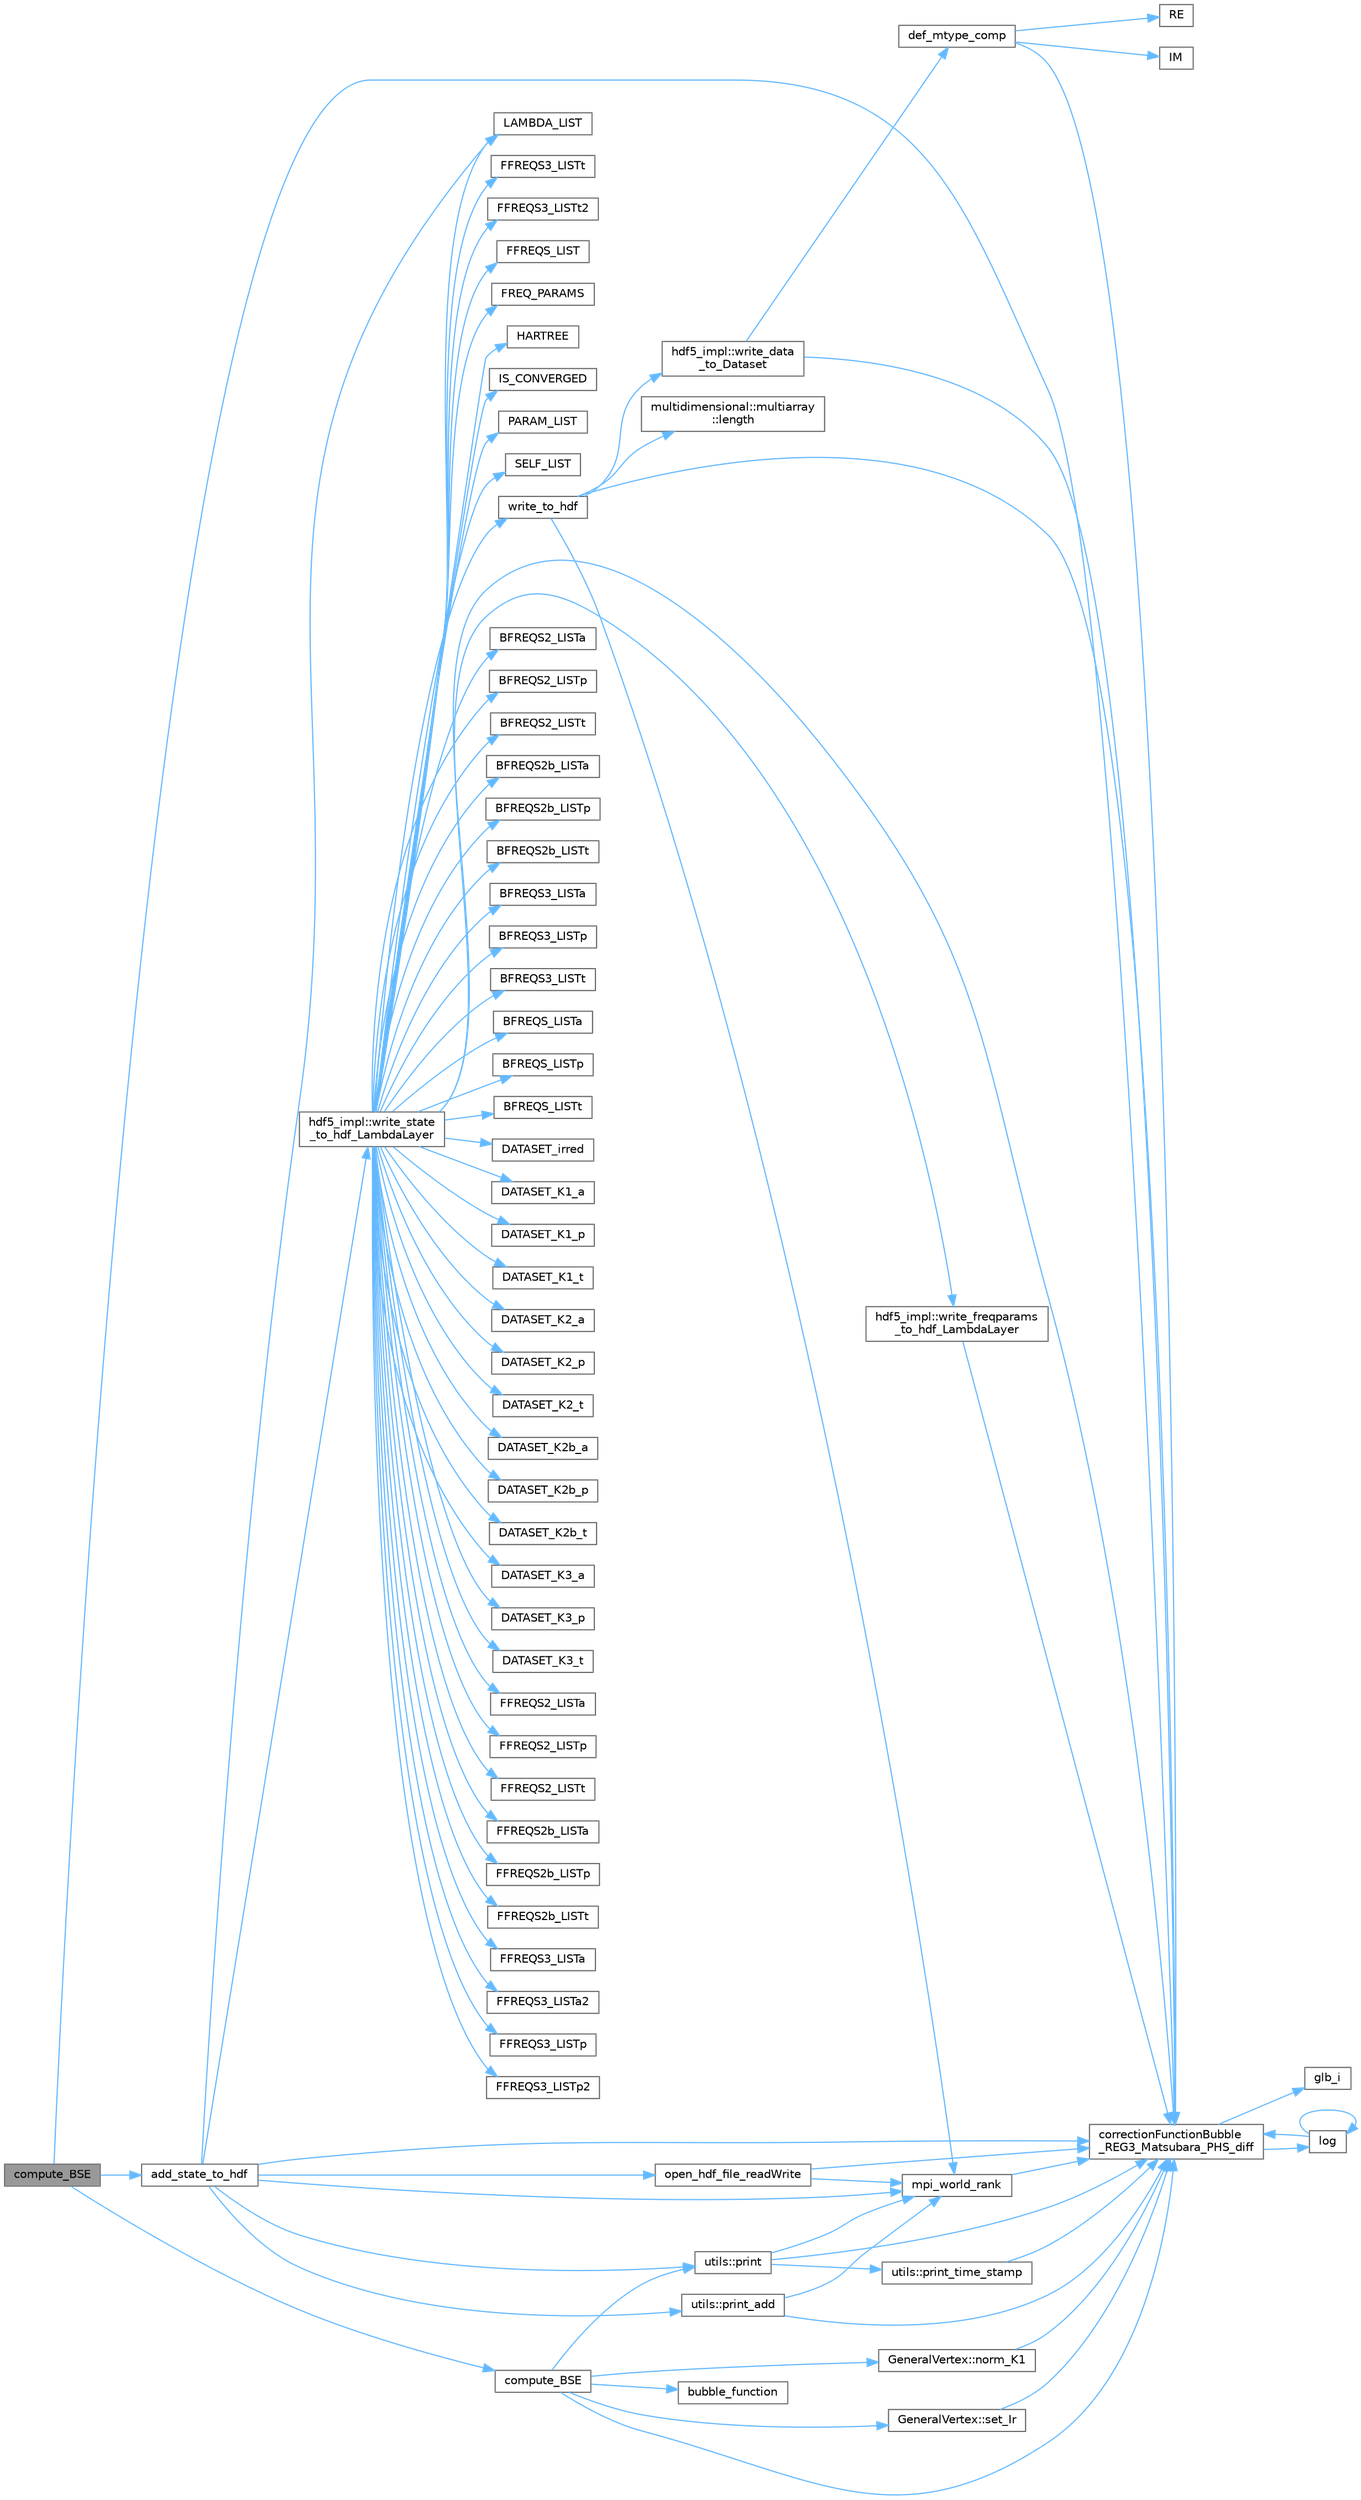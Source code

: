 digraph "compute_BSE"
{
 // INTERACTIVE_SVG=YES
 // LATEX_PDF_SIZE
  bgcolor="transparent";
  edge [fontname=Helvetica,fontsize=10,labelfontname=Helvetica,labelfontsize=10];
  node [fontname=Helvetica,fontsize=10,shape=box,height=0.2,width=0.4];
  rankdir="LR";
  Node1 [id="Node000001",label="compute_BSE",height=0.2,width=0.4,color="gray40", fillcolor="grey60", style="filled", fontcolor="black",tooltip=" "];
  Node1 -> Node2 [id="edge1_Node000001_Node000002",color="steelblue1",style="solid",tooltip=" "];
  Node2 [id="Node000002",label="add_state_to_hdf",height=0.2,width=0.4,color="grey40", fillcolor="white", style="filled",URL="$d5/de4/hdf5__routines_8hpp.html#afcbe2c8a768f64e576f593516262d476",tooltip="Open file and save state to a specified Lambda layer."];
  Node2 -> Node3 [id="edge2_Node000002_Node000003",color="steelblue1",style="solid",tooltip=" "];
  Node3 [id="Node000003",label="correctionFunctionBubble\l_REG3_Matsubara_PHS_diff",height=0.2,width=0.4,color="grey40", fillcolor="white", style="filled",URL="$dd/dea/bubble__corrections_8hpp.html#aff27784f97591f505f77ff0065ab57af",tooltip=" "];
  Node3 -> Node4 [id="edge3_Node000003_Node000004",color="steelblue1",style="solid",tooltip=" "];
  Node4 [id="Node000004",label="glb_i",height=0.2,width=0.4,color="grey40", fillcolor="white", style="filled",URL="$d7/d59/data__structures_8hpp.html#ae0c8f095bd2588bb4d374b002c94a90d",tooltip=" "];
  Node3 -> Node5 [id="edge4_Node000003_Node000005",color="steelblue1",style="solid",tooltip=" "];
  Node5 [id="Node000005",label="log",height=0.2,width=0.4,color="grey40", fillcolor="white", style="filled",URL="$d7/d43/KramersKronig_8c_09_09.html#ad9512117c829517886f44895ef9ece90",tooltip=" "];
  Node5 -> Node3 [id="edge5_Node000005_Node000003",color="steelblue1",style="solid",tooltip=" "];
  Node5 -> Node5 [id="edge6_Node000005_Node000005",color="steelblue1",style="solid",tooltip=" "];
  Node2 -> Node6 [id="edge7_Node000002_Node000006",color="steelblue1",style="solid",tooltip=" "];
  Node6 [id="Node000006",label="LAMBDA_LIST",height=0.2,width=0.4,color="grey40", fillcolor="white", style="filled",URL="$d5/de4/hdf5__routines_8hpp.html#aa3e184a5a9d2466af831b13169261de2",tooltip=" "];
  Node2 -> Node7 [id="edge8_Node000002_Node000007",color="steelblue1",style="solid",tooltip=" "];
  Node7 [id="Node000007",label="mpi_world_rank",height=0.2,width=0.4,color="grey40", fillcolor="white", style="filled",URL="$d4/dda/mpi__setup_8c_09_09.html#a191972e98e51a56d90e8e5f750496c7d",tooltip=" "];
  Node7 -> Node3 [id="edge9_Node000007_Node000003",color="steelblue1",style="solid",tooltip=" "];
  Node2 -> Node8 [id="edge10_Node000002_Node000008",color="steelblue1",style="solid",tooltip=" "];
  Node8 [id="Node000008",label="open_hdf_file_readWrite",height=0.2,width=0.4,color="grey40", fillcolor="white", style="filled",URL="$d5/d4f/hdf5__routines_8c_09_09.html#a924110dbdaccbbc744def3ca0838cb4c",tooltip=" "];
  Node8 -> Node3 [id="edge11_Node000008_Node000003",color="steelblue1",style="solid",tooltip=" "];
  Node8 -> Node7 [id="edge12_Node000008_Node000007",color="steelblue1",style="solid",tooltip=" "];
  Node2 -> Node9 [id="edge13_Node000002_Node000009",color="steelblue1",style="solid",tooltip=" "];
  Node9 [id="Node000009",label="utils::print",height=0.2,width=0.4,color="grey40", fillcolor="white", style="filled",URL="$d6/d84/namespaceutils.html#ad566cc1586ac4598d5823caa71620eb5",tooltip=" "];
  Node9 -> Node3 [id="edge14_Node000009_Node000003",color="steelblue1",style="solid",tooltip=" "];
  Node9 -> Node7 [id="edge15_Node000009_Node000007",color="steelblue1",style="solid",tooltip=" "];
  Node9 -> Node10 [id="edge16_Node000009_Node000010",color="steelblue1",style="solid",tooltip=" "];
  Node10 [id="Node000010",label="utils::print_time_stamp",height=0.2,width=0.4,color="grey40", fillcolor="white", style="filled",URL="$d6/d84/namespaceutils.html#ac76a8cfe22f29cfa7738ebd9972f60c8",tooltip=" "];
  Node10 -> Node3 [id="edge17_Node000010_Node000003",color="steelblue1",style="solid",tooltip=" "];
  Node2 -> Node11 [id="edge18_Node000002_Node000011",color="steelblue1",style="solid",tooltip=" "];
  Node11 [id="Node000011",label="utils::print_add",height=0.2,width=0.4,color="grey40", fillcolor="white", style="filled",URL="$d6/d84/namespaceutils.html#abc69e50b2a20892c52c84cee55052ffe",tooltip=" "];
  Node11 -> Node3 [id="edge19_Node000011_Node000003",color="steelblue1",style="solid",tooltip=" "];
  Node11 -> Node7 [id="edge20_Node000011_Node000007",color="steelblue1",style="solid",tooltip=" "];
  Node2 -> Node12 [id="edge21_Node000002_Node000012",color="steelblue1",style="solid",tooltip=" "];
  Node12 [id="Node000012",label="hdf5_impl::write_state\l_to_hdf_LambdaLayer",height=0.2,width=0.4,color="grey40", fillcolor="white", style="filled",URL="$de/dac/namespacehdf5__impl.html#a468934d31943e2ac5607091266a2e5a0",tooltip=" "];
  Node12 -> Node13 [id="edge22_Node000012_Node000013",color="steelblue1",style="solid",tooltip=" "];
  Node13 [id="Node000013",label="BFREQS2_LISTa",height=0.2,width=0.4,color="grey40", fillcolor="white", style="filled",URL="$d5/de4/hdf5__routines_8hpp.html#a70793387b40f5c718d6168c704baf69f",tooltip=" "];
  Node12 -> Node14 [id="edge23_Node000012_Node000014",color="steelblue1",style="solid",tooltip=" "];
  Node14 [id="Node000014",label="BFREQS2_LISTp",height=0.2,width=0.4,color="grey40", fillcolor="white", style="filled",URL="$d5/de4/hdf5__routines_8hpp.html#aac06badb3b4bcb361121d0a3878ac32f",tooltip=" "];
  Node12 -> Node15 [id="edge24_Node000012_Node000015",color="steelblue1",style="solid",tooltip=" "];
  Node15 [id="Node000015",label="BFREQS2_LISTt",height=0.2,width=0.4,color="grey40", fillcolor="white", style="filled",URL="$d5/de4/hdf5__routines_8hpp.html#afa40302e1b4a4c45c889083c6dc9c63b",tooltip=" "];
  Node12 -> Node16 [id="edge25_Node000012_Node000016",color="steelblue1",style="solid",tooltip=" "];
  Node16 [id="Node000016",label="BFREQS2b_LISTa",height=0.2,width=0.4,color="grey40", fillcolor="white", style="filled",URL="$d5/de4/hdf5__routines_8hpp.html#a1a2f594a06f492bb3d1dbdb05e8150d9",tooltip=" "];
  Node12 -> Node17 [id="edge26_Node000012_Node000017",color="steelblue1",style="solid",tooltip=" "];
  Node17 [id="Node000017",label="BFREQS2b_LISTp",height=0.2,width=0.4,color="grey40", fillcolor="white", style="filled",URL="$d5/de4/hdf5__routines_8hpp.html#a5b489d2d6e8eb0dd85cebe667e87e16b",tooltip=" "];
  Node12 -> Node18 [id="edge27_Node000012_Node000018",color="steelblue1",style="solid",tooltip=" "];
  Node18 [id="Node000018",label="BFREQS2b_LISTt",height=0.2,width=0.4,color="grey40", fillcolor="white", style="filled",URL="$d5/de4/hdf5__routines_8hpp.html#a1a2e0eace8fc3abb69c44e6eae91b63f",tooltip=" "];
  Node12 -> Node19 [id="edge28_Node000012_Node000019",color="steelblue1",style="solid",tooltip=" "];
  Node19 [id="Node000019",label="BFREQS3_LISTa",height=0.2,width=0.4,color="grey40", fillcolor="white", style="filled",URL="$d5/de4/hdf5__routines_8hpp.html#a21f617d5e29f1e49f014a799e6ac2f2a",tooltip=" "];
  Node12 -> Node20 [id="edge29_Node000012_Node000020",color="steelblue1",style="solid",tooltip=" "];
  Node20 [id="Node000020",label="BFREQS3_LISTp",height=0.2,width=0.4,color="grey40", fillcolor="white", style="filled",URL="$d5/de4/hdf5__routines_8hpp.html#abb2b74041cb7252e511182c80d53859e",tooltip=" "];
  Node12 -> Node21 [id="edge30_Node000012_Node000021",color="steelblue1",style="solid",tooltip=" "];
  Node21 [id="Node000021",label="BFREQS3_LISTt",height=0.2,width=0.4,color="grey40", fillcolor="white", style="filled",URL="$d5/de4/hdf5__routines_8hpp.html#a2a7ab7f91577e91f691eae7d55f185f8",tooltip=" "];
  Node12 -> Node22 [id="edge31_Node000012_Node000022",color="steelblue1",style="solid",tooltip=" "];
  Node22 [id="Node000022",label="BFREQS_LISTa",height=0.2,width=0.4,color="grey40", fillcolor="white", style="filled",URL="$d5/de4/hdf5__routines_8hpp.html#aa4382f09b8cee0fa7a9359a92f89f201",tooltip=" "];
  Node12 -> Node23 [id="edge32_Node000012_Node000023",color="steelblue1",style="solid",tooltip=" "];
  Node23 [id="Node000023",label="BFREQS_LISTp",height=0.2,width=0.4,color="grey40", fillcolor="white", style="filled",URL="$d5/de4/hdf5__routines_8hpp.html#a325a5ba033e38880fc4336eafea6c9ac",tooltip=" "];
  Node12 -> Node24 [id="edge33_Node000012_Node000024",color="steelblue1",style="solid",tooltip=" "];
  Node24 [id="Node000024",label="BFREQS_LISTt",height=0.2,width=0.4,color="grey40", fillcolor="white", style="filled",URL="$d5/de4/hdf5__routines_8hpp.html#a9cd353ab74e22f7973bc28c249970455",tooltip=" "];
  Node12 -> Node3 [id="edge34_Node000012_Node000003",color="steelblue1",style="solid",tooltip=" "];
  Node12 -> Node25 [id="edge35_Node000012_Node000025",color="steelblue1",style="solid",tooltip=" "];
  Node25 [id="Node000025",label="DATASET_irred",height=0.2,width=0.4,color="grey40", fillcolor="white", style="filled",URL="$d5/de4/hdf5__routines_8hpp.html#a3a6423eb277935f4127bcfa984e40864",tooltip=" "];
  Node12 -> Node26 [id="edge36_Node000012_Node000026",color="steelblue1",style="solid",tooltip=" "];
  Node26 [id="Node000026",label="DATASET_K1_a",height=0.2,width=0.4,color="grey40", fillcolor="white", style="filled",URL="$d5/de4/hdf5__routines_8hpp.html#a70fbfef3ed2df3253dff3f30e5c684af",tooltip=" "];
  Node12 -> Node27 [id="edge37_Node000012_Node000027",color="steelblue1",style="solid",tooltip=" "];
  Node27 [id="Node000027",label="DATASET_K1_p",height=0.2,width=0.4,color="grey40", fillcolor="white", style="filled",URL="$d5/de4/hdf5__routines_8hpp.html#ad4bd18e8faec35d1aec625963949d3a2",tooltip=" "];
  Node12 -> Node28 [id="edge38_Node000012_Node000028",color="steelblue1",style="solid",tooltip=" "];
  Node28 [id="Node000028",label="DATASET_K1_t",height=0.2,width=0.4,color="grey40", fillcolor="white", style="filled",URL="$d5/de4/hdf5__routines_8hpp.html#a6b0ad8d4c9ce18a0181aec59711c2d9e",tooltip=" "];
  Node12 -> Node29 [id="edge39_Node000012_Node000029",color="steelblue1",style="solid",tooltip=" "];
  Node29 [id="Node000029",label="DATASET_K2_a",height=0.2,width=0.4,color="grey40", fillcolor="white", style="filled",URL="$d5/de4/hdf5__routines_8hpp.html#aeedff3917ce193abcf28d56d533c06af",tooltip=" "];
  Node12 -> Node30 [id="edge40_Node000012_Node000030",color="steelblue1",style="solid",tooltip=" "];
  Node30 [id="Node000030",label="DATASET_K2_p",height=0.2,width=0.4,color="grey40", fillcolor="white", style="filled",URL="$d5/de4/hdf5__routines_8hpp.html#a6b7db1afef15b575b083e27f59dce10b",tooltip=" "];
  Node12 -> Node31 [id="edge41_Node000012_Node000031",color="steelblue1",style="solid",tooltip=" "];
  Node31 [id="Node000031",label="DATASET_K2_t",height=0.2,width=0.4,color="grey40", fillcolor="white", style="filled",URL="$d5/de4/hdf5__routines_8hpp.html#aa0c88c27ef97c826cbdaa5ab65c5ea7a",tooltip=" "];
  Node12 -> Node32 [id="edge42_Node000012_Node000032",color="steelblue1",style="solid",tooltip=" "];
  Node32 [id="Node000032",label="DATASET_K2b_a",height=0.2,width=0.4,color="grey40", fillcolor="white", style="filled",URL="$d5/de4/hdf5__routines_8hpp.html#a2de0b0b07342af762f71fe56d81ff6a4",tooltip=" "];
  Node12 -> Node33 [id="edge43_Node000012_Node000033",color="steelblue1",style="solid",tooltip=" "];
  Node33 [id="Node000033",label="DATASET_K2b_p",height=0.2,width=0.4,color="grey40", fillcolor="white", style="filled",URL="$d5/de4/hdf5__routines_8hpp.html#ae052d0568389dc8653a0909a79be1724",tooltip=" "];
  Node12 -> Node34 [id="edge44_Node000012_Node000034",color="steelblue1",style="solid",tooltip=" "];
  Node34 [id="Node000034",label="DATASET_K2b_t",height=0.2,width=0.4,color="grey40", fillcolor="white", style="filled",URL="$d5/de4/hdf5__routines_8hpp.html#a9dda3f77431924b6c05e15e8520e95a1",tooltip=" "];
  Node12 -> Node35 [id="edge45_Node000012_Node000035",color="steelblue1",style="solid",tooltip=" "];
  Node35 [id="Node000035",label="DATASET_K3_a",height=0.2,width=0.4,color="grey40", fillcolor="white", style="filled",URL="$d5/de4/hdf5__routines_8hpp.html#aa455336c9836bbc13e5bc6acfba4a5fe",tooltip=" "];
  Node12 -> Node36 [id="edge46_Node000012_Node000036",color="steelblue1",style="solid",tooltip=" "];
  Node36 [id="Node000036",label="DATASET_K3_p",height=0.2,width=0.4,color="grey40", fillcolor="white", style="filled",URL="$d5/de4/hdf5__routines_8hpp.html#ac5ae5b49e25460f9c74f7dd4da8292d1",tooltip=" "];
  Node12 -> Node37 [id="edge47_Node000012_Node000037",color="steelblue1",style="solid",tooltip=" "];
  Node37 [id="Node000037",label="DATASET_K3_t",height=0.2,width=0.4,color="grey40", fillcolor="white", style="filled",URL="$d5/de4/hdf5__routines_8hpp.html#aaacec41cca059ecf69f45d177a133ba1",tooltip=" "];
  Node12 -> Node38 [id="edge48_Node000012_Node000038",color="steelblue1",style="solid",tooltip=" "];
  Node38 [id="Node000038",label="FFREQS2_LISTa",height=0.2,width=0.4,color="grey40", fillcolor="white", style="filled",URL="$d5/de4/hdf5__routines_8hpp.html#a77f7cb8364d3e7e9e60772168c1a8e20",tooltip=" "];
  Node12 -> Node39 [id="edge49_Node000012_Node000039",color="steelblue1",style="solid",tooltip=" "];
  Node39 [id="Node000039",label="FFREQS2_LISTp",height=0.2,width=0.4,color="grey40", fillcolor="white", style="filled",URL="$d5/de4/hdf5__routines_8hpp.html#a1a2050a88d0823f9d6e74f514cd3104b",tooltip=" "];
  Node12 -> Node40 [id="edge50_Node000012_Node000040",color="steelblue1",style="solid",tooltip=" "];
  Node40 [id="Node000040",label="FFREQS2_LISTt",height=0.2,width=0.4,color="grey40", fillcolor="white", style="filled",URL="$d5/de4/hdf5__routines_8hpp.html#acccb15e4720efbd821876ddbaafca598",tooltip=" "];
  Node12 -> Node41 [id="edge51_Node000012_Node000041",color="steelblue1",style="solid",tooltip=" "];
  Node41 [id="Node000041",label="FFREQS2b_LISTa",height=0.2,width=0.4,color="grey40", fillcolor="white", style="filled",URL="$d5/de4/hdf5__routines_8hpp.html#a005236ebf70e84a44dcbc2bf1a38240e",tooltip=" "];
  Node12 -> Node42 [id="edge52_Node000012_Node000042",color="steelblue1",style="solid",tooltip=" "];
  Node42 [id="Node000042",label="FFREQS2b_LISTp",height=0.2,width=0.4,color="grey40", fillcolor="white", style="filled",URL="$d5/de4/hdf5__routines_8hpp.html#ad835afddea0ce446346ea73873de9317",tooltip=" "];
  Node12 -> Node43 [id="edge53_Node000012_Node000043",color="steelblue1",style="solid",tooltip=" "];
  Node43 [id="Node000043",label="FFREQS2b_LISTt",height=0.2,width=0.4,color="grey40", fillcolor="white", style="filled",URL="$d5/de4/hdf5__routines_8hpp.html#a8a349e2a96d022e93b1e70da3a6add0a",tooltip=" "];
  Node12 -> Node44 [id="edge54_Node000012_Node000044",color="steelblue1",style="solid",tooltip=" "];
  Node44 [id="Node000044",label="FFREQS3_LISTa",height=0.2,width=0.4,color="grey40", fillcolor="white", style="filled",URL="$d5/de4/hdf5__routines_8hpp.html#ae6bcd6cf33bfdb1b539328b0eef6b0cf",tooltip=" "];
  Node12 -> Node45 [id="edge55_Node000012_Node000045",color="steelblue1",style="solid",tooltip=" "];
  Node45 [id="Node000045",label="FFREQS3_LISTa2",height=0.2,width=0.4,color="grey40", fillcolor="white", style="filled",URL="$d5/de4/hdf5__routines_8hpp.html#ad1b2e3e2b85f135ca87eb4da1aa0d219",tooltip=" "];
  Node12 -> Node46 [id="edge56_Node000012_Node000046",color="steelblue1",style="solid",tooltip=" "];
  Node46 [id="Node000046",label="FFREQS3_LISTp",height=0.2,width=0.4,color="grey40", fillcolor="white", style="filled",URL="$d5/de4/hdf5__routines_8hpp.html#ab3465a151422431590005eed97f76231",tooltip=" "];
  Node12 -> Node47 [id="edge57_Node000012_Node000047",color="steelblue1",style="solid",tooltip=" "];
  Node47 [id="Node000047",label="FFREQS3_LISTp2",height=0.2,width=0.4,color="grey40", fillcolor="white", style="filled",URL="$d5/de4/hdf5__routines_8hpp.html#a8d6dff6b8b75678e16f0e382403c73d9",tooltip=" "];
  Node12 -> Node48 [id="edge58_Node000012_Node000048",color="steelblue1",style="solid",tooltip=" "];
  Node48 [id="Node000048",label="FFREQS3_LISTt",height=0.2,width=0.4,color="grey40", fillcolor="white", style="filled",URL="$d5/de4/hdf5__routines_8hpp.html#a16adf80cb1d71c36eba44db4f2073615",tooltip=" "];
  Node12 -> Node49 [id="edge59_Node000012_Node000049",color="steelblue1",style="solid",tooltip=" "];
  Node49 [id="Node000049",label="FFREQS3_LISTt2",height=0.2,width=0.4,color="grey40", fillcolor="white", style="filled",URL="$d5/de4/hdf5__routines_8hpp.html#ac057361dc5d3b4a9d092da413a95a031",tooltip=" "];
  Node12 -> Node50 [id="edge60_Node000012_Node000050",color="steelblue1",style="solid",tooltip=" "];
  Node50 [id="Node000050",label="FFREQS_LIST",height=0.2,width=0.4,color="grey40", fillcolor="white", style="filled",URL="$d5/de4/hdf5__routines_8hpp.html#a000928a93e5676eb68968c067d7dc98e",tooltip=" "];
  Node12 -> Node51 [id="edge61_Node000012_Node000051",color="steelblue1",style="solid",tooltip=" "];
  Node51 [id="Node000051",label="FREQ_PARAMS",height=0.2,width=0.4,color="grey40", fillcolor="white", style="filled",URL="$d5/de4/hdf5__routines_8hpp.html#ad6f5322e464b455673993e1021f01cc8",tooltip=" "];
  Node12 -> Node52 [id="edge62_Node000012_Node000052",color="steelblue1",style="solid",tooltip=" "];
  Node52 [id="Node000052",label="HARTREE",height=0.2,width=0.4,color="grey40", fillcolor="white", style="filled",URL="$d5/de4/hdf5__routines_8hpp.html#ab024ad1aa7a036169945b7ae80985dec",tooltip=" "];
  Node12 -> Node53 [id="edge63_Node000012_Node000053",color="steelblue1",style="solid",tooltip=" "];
  Node53 [id="Node000053",label="IS_CONVERGED",height=0.2,width=0.4,color="grey40", fillcolor="white", style="filled",URL="$d5/de4/hdf5__routines_8hpp.html#a31b4dbbf41f3faf7898b472c1035b558",tooltip=" "];
  Node12 -> Node6 [id="edge64_Node000012_Node000006",color="steelblue1",style="solid",tooltip=" "];
  Node12 -> Node54 [id="edge65_Node000012_Node000054",color="steelblue1",style="solid",tooltip=" "];
  Node54 [id="Node000054",label="PARAM_LIST",height=0.2,width=0.4,color="grey40", fillcolor="white", style="filled",URL="$d5/de4/hdf5__routines_8hpp.html#a5f6a575ad9a575289e8d4ec6a609f062",tooltip=" "];
  Node12 -> Node55 [id="edge66_Node000012_Node000055",color="steelblue1",style="solid",tooltip=" "];
  Node55 [id="Node000055",label="SELF_LIST",height=0.2,width=0.4,color="grey40", fillcolor="white", style="filled",URL="$d5/de4/hdf5__routines_8hpp.html#a9a02bb311149745160c7983f8aa7215d",tooltip=" "];
  Node12 -> Node56 [id="edge67_Node000012_Node000056",color="steelblue1",style="solid",tooltip=" "];
  Node56 [id="Node000056",label="hdf5_impl::write_freqparams\l_to_hdf_LambdaLayer",height=0.2,width=0.4,color="grey40", fillcolor="white", style="filled",URL="$de/dac/namespacehdf5__impl.html#ac77e56ba9f320721c5cfc26f6709c9e1",tooltip=" "];
  Node56 -> Node3 [id="edge68_Node000056_Node000003",color="steelblue1",style="solid",tooltip=" "];
  Node12 -> Node57 [id="edge69_Node000012_Node000057",color="steelblue1",style="solid",tooltip=" "];
  Node57 [id="Node000057",label="write_to_hdf",height=0.2,width=0.4,color="grey40", fillcolor="white", style="filled",URL="$d5/de4/hdf5__routines_8hpp.html#a2337339bdea1a060b1205e7bcba3bb20",tooltip="Write multiarray to HDF group/file."];
  Node57 -> Node3 [id="edge70_Node000057_Node000003",color="steelblue1",style="solid",tooltip=" "];
  Node57 -> Node58 [id="edge71_Node000057_Node000058",color="steelblue1",style="solid",tooltip=" "];
  Node58 [id="Node000058",label="multidimensional::multiarray\l::length",height=0.2,width=0.4,color="grey40", fillcolor="white", style="filled",URL="$d7/d3f/classmultidimensional_1_1multiarray.html#aca0527dd01461a6b0e5979af8d399fc5",tooltip=" "];
  Node57 -> Node7 [id="edge72_Node000057_Node000007",color="steelblue1",style="solid",tooltip=" "];
  Node57 -> Node59 [id="edge73_Node000057_Node000059",color="steelblue1",style="solid",tooltip=" "];
  Node59 [id="Node000059",label="hdf5_impl::write_data\l_to_Dataset",height=0.2,width=0.4,color="grey40", fillcolor="white", style="filled",URL="$de/dac/namespacehdf5__impl.html#a2c81f521e97b68137709bb9b0719c9a7",tooltip=" "];
  Node59 -> Node3 [id="edge74_Node000059_Node000003",color="steelblue1",style="solid",tooltip=" "];
  Node59 -> Node60 [id="edge75_Node000059_Node000060",color="steelblue1",style="solid",tooltip=" "];
  Node60 [id="Node000060",label="def_mtype_comp",height=0.2,width=0.4,color="grey40", fillcolor="white", style="filled",URL="$d5/d4f/hdf5__routines_8c_09_09.html#a77fed1ad1e5982cb30b9631a74ebf278",tooltip=" "];
  Node60 -> Node3 [id="edge76_Node000060_Node000003",color="steelblue1",style="solid",tooltip=" "];
  Node60 -> Node61 [id="edge77_Node000060_Node000061",color="steelblue1",style="solid",tooltip=" "];
  Node61 [id="Node000061",label="IM",height=0.2,width=0.4,color="grey40", fillcolor="white", style="filled",URL="$d5/de4/hdf5__routines_8hpp.html#aa0d41e2bda820402cbaae0a0b3122620",tooltip=" "];
  Node60 -> Node62 [id="edge78_Node000060_Node000062",color="steelblue1",style="solid",tooltip=" "];
  Node62 [id="Node000062",label="RE",height=0.2,width=0.4,color="grey40", fillcolor="white", style="filled",URL="$d5/de4/hdf5__routines_8hpp.html#ad1fb71130ef4e456f0f28a5a79fa33f9",tooltip=" "];
  Node1 -> Node63 [id="edge79_Node000001_Node000063",color="steelblue1",style="solid",tooltip=" "];
  Node63 [id="Node000063",label="compute_BSE",height=0.2,width=0.4,color="grey40", fillcolor="white", style="filled",URL="$dd/d0a/parquet__solver_8hpp.html#a1541a0b7d193f70577c5fab1efc216e1",tooltip=" "];
  Node63 -> Node64 [id="edge80_Node000063_Node000064",color="steelblue1",style="solid",tooltip=" "];
  Node64 [id="Node000064",label="bubble_function",height=0.2,width=0.4,color="grey40", fillcolor="white", style="filled",URL="$de/de8/bubble__function_8hpp.html#af33e47ff22bc507b4226169779a87c95",tooltip=" "];
  Node63 -> Node3 [id="edge81_Node000063_Node000003",color="steelblue1",style="solid",tooltip=" "];
  Node63 -> Node65 [id="edge82_Node000063_Node000065",color="steelblue1",style="solid",tooltip=" "];
  Node65 [id="Node000065",label="GeneralVertex::norm_K1",height=0.2,width=0.4,color="grey40", fillcolor="white", style="filled",URL="$d2/d4a/classGeneralVertex.html#a66e3aa65eda2c853832d6a3942ec69e8",tooltip=" "];
  Node65 -> Node3 [id="edge83_Node000065_Node000003",color="steelblue1",style="solid",tooltip=" "];
  Node63 -> Node9 [id="edge84_Node000063_Node000009",color="steelblue1",style="solid",tooltip=" "];
  Node63 -> Node66 [id="edge85_Node000063_Node000066",color="steelblue1",style="solid",tooltip=" "];
  Node66 [id="Node000066",label="GeneralVertex::set_Ir",height=0.2,width=0.4,color="grey40", fillcolor="white", style="filled",URL="$d2/d4a/classGeneralVertex.html#aed8132ff4fc8418ee884d39035153e9e",tooltip=" "];
  Node66 -> Node3 [id="edge86_Node000066_Node000003",color="steelblue1",style="solid",tooltip=" "];
  Node1 -> Node3 [id="edge87_Node000001_Node000003",color="steelblue1",style="solid",tooltip=" "];
}
